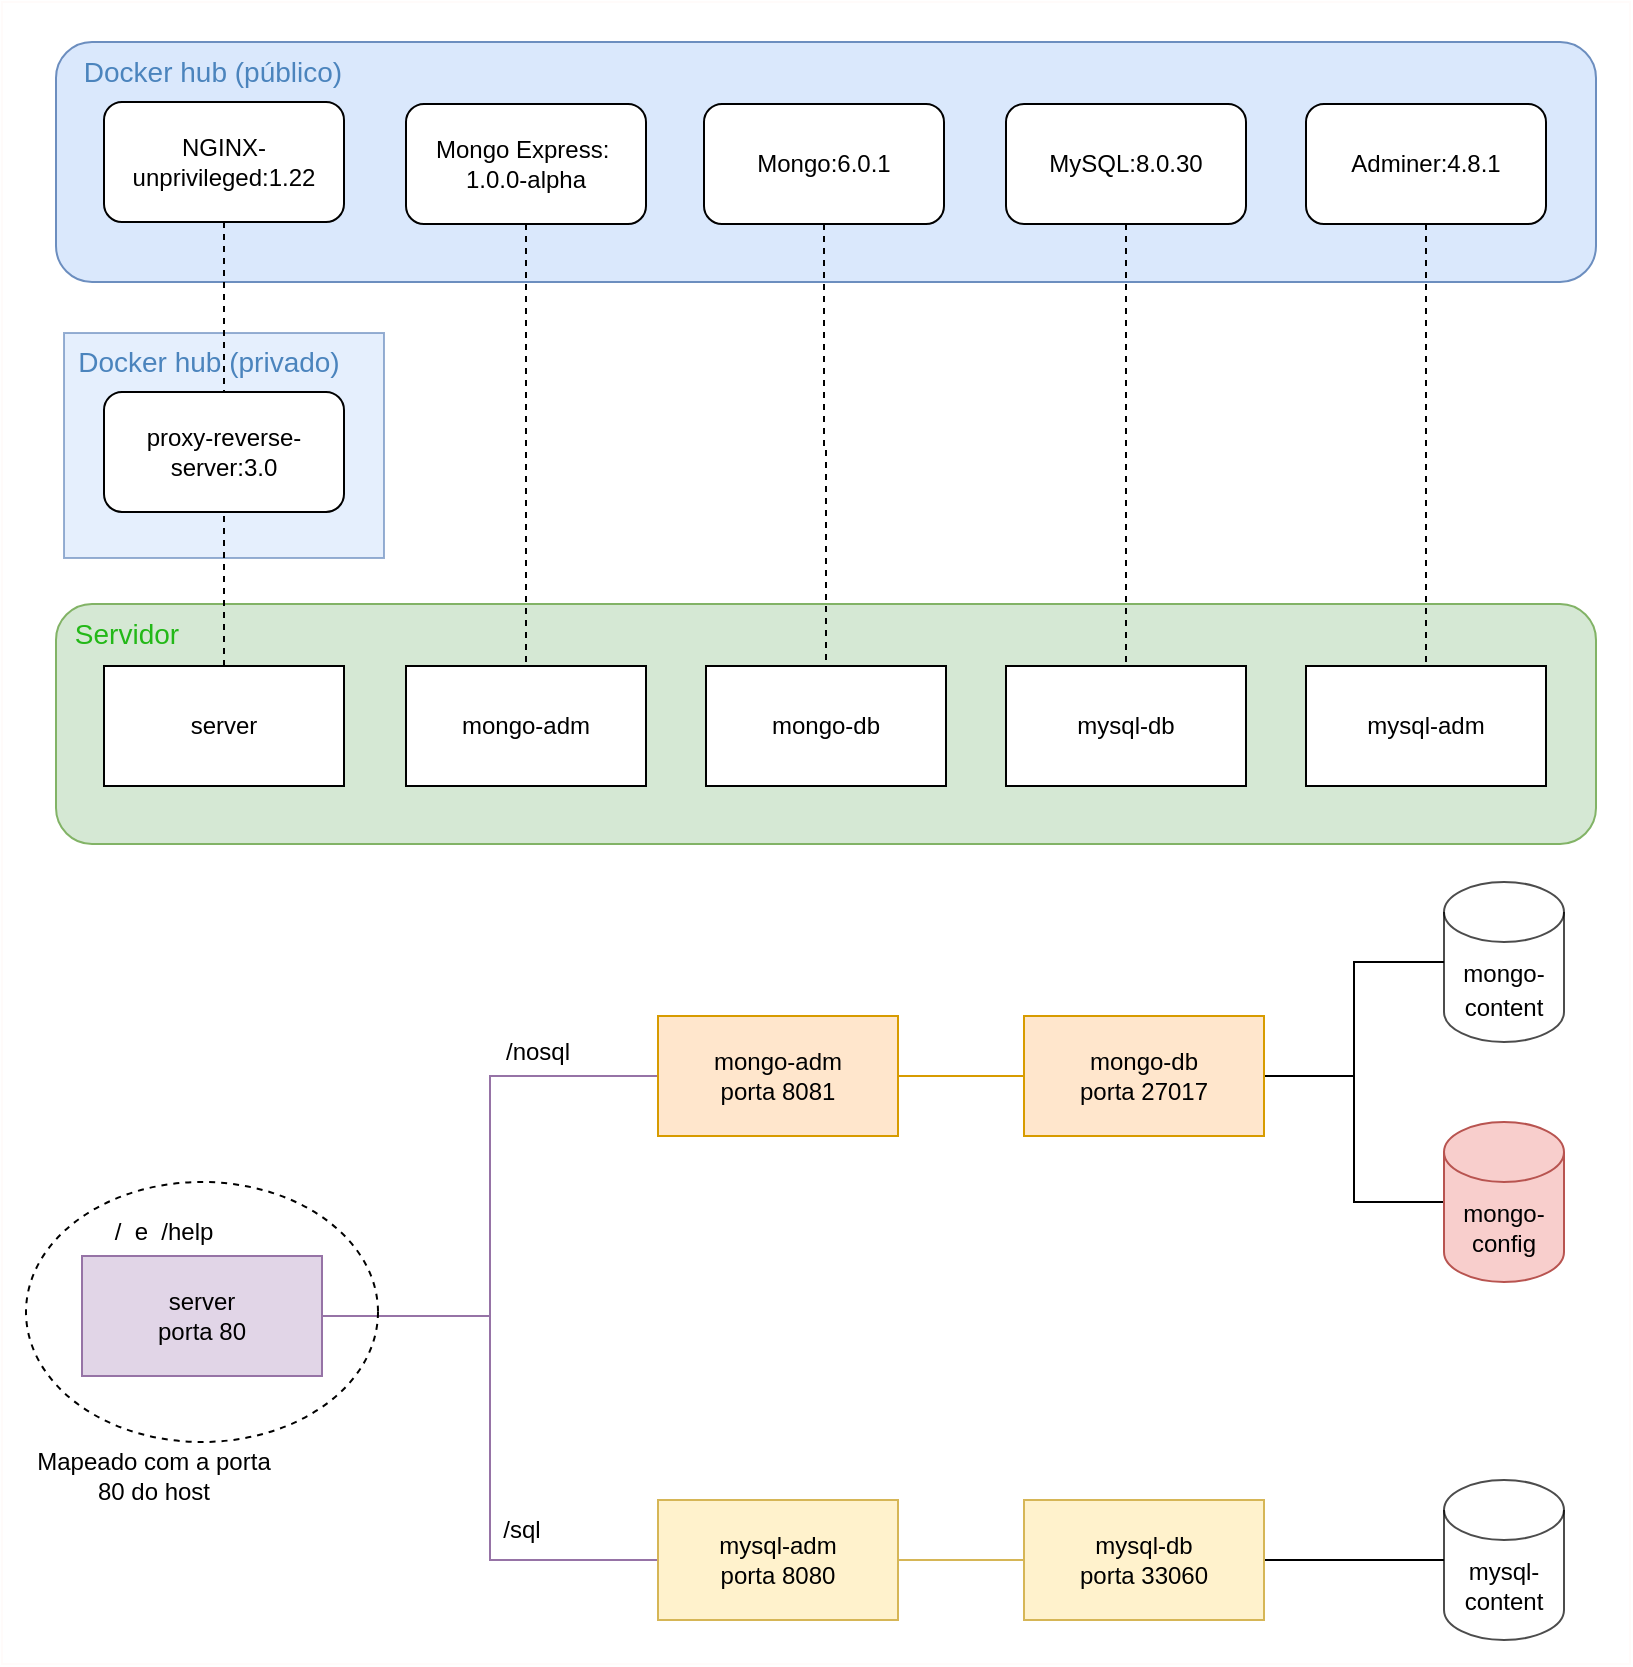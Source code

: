 <mxfile version="20.4.1" type="device"><diagram id="Ygnp0a37fsV2spc4sxjX" name="Página-1"><mxGraphModel dx="3076" dy="794" grid="1" gridSize="10" guides="1" tooltips="1" connect="1" arrows="1" fold="1" page="1" pageScale="1" pageWidth="827" pageHeight="1169" math="0" shadow="0"><root><mxCell id="0"/><mxCell id="1" parent="0"/><mxCell id="X-1yf67UXr2jABJZDoQc-18" value="" style="rounded=1;whiteSpace=wrap;html=1;fillColor=#dae8fc;strokeColor=#6c8ebf;" parent="1" vertex="1"><mxGeometry x="-1627" y="70" width="770" height="120" as="geometry"/></mxCell><mxCell id="X-1yf67UXr2jABJZDoQc-20" value="" style="rounded=1;whiteSpace=wrap;html=1;fillColor=#d5e8d4;strokeColor=#82b366;" parent="1" vertex="1"><mxGeometry x="-1627" y="351" width="770" height="120" as="geometry"/></mxCell><mxCell id="X-1yf67UXr2jABJZDoQc-23" value="mysql-adm" style="rounded=0;whiteSpace=wrap;html=1;" parent="1" vertex="1"><mxGeometry x="-1002" y="382" width="120" height="60" as="geometry"/></mxCell><mxCell id="X-1yf67UXr2jABJZDoQc-24" value="mongo-adm" style="rounded=0;whiteSpace=wrap;html=1;" parent="1" vertex="1"><mxGeometry x="-1452" y="382" width="120" height="60" as="geometry"/></mxCell><mxCell id="X-1yf67UXr2jABJZDoQc-25" value="mysql-db" style="rounded=0;whiteSpace=wrap;html=1;" parent="1" vertex="1"><mxGeometry x="-1152" y="382" width="120" height="60" as="geometry"/></mxCell><mxCell id="X-1yf67UXr2jABJZDoQc-26" value="mongo-db" style="rounded=0;whiteSpace=wrap;html=1;" parent="1" vertex="1"><mxGeometry x="-1302" y="382" width="120" height="60" as="geometry"/></mxCell><mxCell id="X-1yf67UXr2jABJZDoQc-73" style="edgeStyle=orthogonalEdgeStyle;rounded=0;orthogonalLoop=1;jettySize=auto;html=1;dashed=1;fontSize=14;fontColor=#AD9445;endArrow=none;endFill=0;" parent="1" source="X-1yf67UXr2jABJZDoQc-30" target="X-1yf67UXr2jABJZDoQc-26" edge="1"><mxGeometry relative="1" as="geometry"/></mxCell><mxCell id="X-1yf67UXr2jABJZDoQc-30" value="Mongo:6.0.1" style="rounded=1;whiteSpace=wrap;html=1;" parent="1" vertex="1"><mxGeometry x="-1303" y="101" width="120" height="60" as="geometry"/></mxCell><mxCell id="X-1yf67UXr2jABJZDoQc-72" style="edgeStyle=orthogonalEdgeStyle;rounded=0;orthogonalLoop=1;jettySize=auto;html=1;entryX=0.5;entryY=0;entryDx=0;entryDy=0;dashed=1;fontSize=14;fontColor=#AD9445;endArrow=none;endFill=0;" parent="1" source="X-1yf67UXr2jABJZDoQc-32" target="X-1yf67UXr2jABJZDoQc-24" edge="1"><mxGeometry relative="1" as="geometry"/></mxCell><mxCell id="X-1yf67UXr2jABJZDoQc-32" value="Mongo Express:&amp;nbsp; 1.0.0-alpha" style="rounded=1;whiteSpace=wrap;html=1;" parent="1" vertex="1"><mxGeometry x="-1452" y="101" width="120" height="60" as="geometry"/></mxCell><mxCell id="X-1yf67UXr2jABJZDoQc-74" style="edgeStyle=orthogonalEdgeStyle;rounded=0;orthogonalLoop=1;jettySize=auto;html=1;dashed=1;fontSize=14;fontColor=#AD9445;endArrow=none;endFill=0;" parent="1" source="X-1yf67UXr2jABJZDoQc-34" target="X-1yf67UXr2jABJZDoQc-25" edge="1"><mxGeometry relative="1" as="geometry"/></mxCell><mxCell id="X-1yf67UXr2jABJZDoQc-34" value="MySQL:8.0.30" style="rounded=1;whiteSpace=wrap;html=1;" parent="1" vertex="1"><mxGeometry x="-1152" y="101" width="120" height="60" as="geometry"/></mxCell><mxCell id="X-1yf67UXr2jABJZDoQc-75" style="edgeStyle=orthogonalEdgeStyle;rounded=0;orthogonalLoop=1;jettySize=auto;html=1;dashed=1;fontSize=14;fontColor=#AD9445;endArrow=none;endFill=0;" parent="1" source="X-1yf67UXr2jABJZDoQc-36" target="X-1yf67UXr2jABJZDoQc-23" edge="1"><mxGeometry relative="1" as="geometry"/></mxCell><mxCell id="X-1yf67UXr2jABJZDoQc-36" value="Adminer:4.8.1" style="rounded=1;whiteSpace=wrap;html=1;" parent="1" vertex="1"><mxGeometry x="-1002" y="101" width="120" height="60" as="geometry"/></mxCell><mxCell id="X-1yf67UXr2jABJZDoQc-43" style="edgeStyle=orthogonalEdgeStyle;rounded=0;orthogonalLoop=1;jettySize=auto;html=1;entryX=0;entryY=0.5;entryDx=0;entryDy=0;endArrow=none;endFill=0;fillColor=#e1d5e7;strokeColor=#9673a6;" parent="1" source="X-1yf67UXr2jABJZDoQc-38" target="X-1yf67UXr2jABJZDoQc-39" edge="1"><mxGeometry relative="1" as="geometry"/></mxCell><mxCell id="X-1yf67UXr2jABJZDoQc-44" style="edgeStyle=orthogonalEdgeStyle;rounded=0;orthogonalLoop=1;jettySize=auto;html=1;entryX=0;entryY=0.5;entryDx=0;entryDy=0;endArrow=none;endFill=0;fillColor=#e1d5e7;strokeColor=#9673a6;" parent="1" source="X-1yf67UXr2jABJZDoQc-38" target="X-1yf67UXr2jABJZDoQc-42" edge="1"><mxGeometry relative="1" as="geometry"/></mxCell><mxCell id="X-1yf67UXr2jABJZDoQc-38" value="server&lt;br&gt;porta 80" style="rounded=0;whiteSpace=wrap;html=1;fillColor=#e1d5e7;strokeColor=#9673a6;" parent="1" vertex="1"><mxGeometry x="-1614" y="677" width="120" height="60" as="geometry"/></mxCell><mxCell id="X-1yf67UXr2jABJZDoQc-45" style="edgeStyle=orthogonalEdgeStyle;rounded=0;orthogonalLoop=1;jettySize=auto;html=1;endArrow=none;endFill=0;fillColor=#ffe6cc;strokeColor=#d79b00;" parent="1" source="X-1yf67UXr2jABJZDoQc-39" target="X-1yf67UXr2jABJZDoQc-40" edge="1"><mxGeometry relative="1" as="geometry"/></mxCell><mxCell id="X-1yf67UXr2jABJZDoQc-39" value="mongo-adm&lt;br&gt;porta 8081" style="rounded=0;whiteSpace=wrap;html=1;fillColor=#ffe6cc;strokeColor=#d79b00;" parent="1" vertex="1"><mxGeometry x="-1326" y="557" width="120" height="60" as="geometry"/></mxCell><mxCell id="X-1yf67UXr2jABJZDoQc-78" style="edgeStyle=orthogonalEdgeStyle;rounded=0;orthogonalLoop=1;jettySize=auto;html=1;fontSize=12;fontColor=#000000;endArrow=none;endFill=0;" parent="1" source="X-1yf67UXr2jABJZDoQc-40" target="X-1yf67UXr2jABJZDoQc-77" edge="1"><mxGeometry relative="1" as="geometry"/></mxCell><mxCell id="h_QsurB7pQFtnAZpfpJl-2" style="edgeStyle=orthogonalEdgeStyle;rounded=0;orthogonalLoop=1;jettySize=auto;html=1;entryX=0;entryY=0.5;entryDx=0;entryDy=0;entryPerimeter=0;endArrow=none;endFill=0;" parent="1" source="X-1yf67UXr2jABJZDoQc-40" target="h_QsurB7pQFtnAZpfpJl-1" edge="1"><mxGeometry relative="1" as="geometry"/></mxCell><mxCell id="X-1yf67UXr2jABJZDoQc-40" value="mongo-db&lt;br&gt;porta 27017" style="rounded=0;whiteSpace=wrap;html=1;fillColor=#ffe6cc;strokeColor=#d79b00;" parent="1" vertex="1"><mxGeometry x="-1143" y="557" width="120" height="60" as="geometry"/></mxCell><mxCell id="X-1yf67UXr2jABJZDoQc-80" style="edgeStyle=orthogonalEdgeStyle;rounded=0;orthogonalLoop=1;jettySize=auto;html=1;entryX=0;entryY=0.5;entryDx=0;entryDy=0;entryPerimeter=0;fontSize=12;fontColor=#000000;endArrow=none;endFill=0;" parent="1" source="X-1yf67UXr2jABJZDoQc-41" target="X-1yf67UXr2jABJZDoQc-79" edge="1"><mxGeometry relative="1" as="geometry"/></mxCell><mxCell id="X-1yf67UXr2jABJZDoQc-41" value="mysql-db&lt;br&gt;porta 33060" style="rounded=0;whiteSpace=wrap;html=1;fillColor=#fff2cc;strokeColor=#d6b656;" parent="1" vertex="1"><mxGeometry x="-1143" y="799" width="120" height="60" as="geometry"/></mxCell><mxCell id="X-1yf67UXr2jABJZDoQc-46" style="edgeStyle=orthogonalEdgeStyle;rounded=0;orthogonalLoop=1;jettySize=auto;html=1;endArrow=none;endFill=0;fillColor=#fff2cc;strokeColor=#d6b656;" parent="1" source="X-1yf67UXr2jABJZDoQc-42" target="X-1yf67UXr2jABJZDoQc-41" edge="1"><mxGeometry relative="1" as="geometry"/></mxCell><mxCell id="X-1yf67UXr2jABJZDoQc-42" value="mysql-adm&lt;br&gt;porta 8080" style="rounded=0;whiteSpace=wrap;html=1;fillColor=#fff2cc;strokeColor=#d6b656;" parent="1" vertex="1"><mxGeometry x="-1326" y="799" width="120" height="60" as="geometry"/></mxCell><mxCell id="X-1yf67UXr2jABJZDoQc-51" value="/nosql" style="text;html=1;align=center;verticalAlign=middle;whiteSpace=wrap;rounded=0;" parent="1" vertex="1"><mxGeometry x="-1416" y="560" width="60" height="30" as="geometry"/></mxCell><mxCell id="X-1yf67UXr2jABJZDoQc-52" value="/sql" style="text;html=1;align=center;verticalAlign=middle;whiteSpace=wrap;rounded=0;" parent="1" vertex="1"><mxGeometry x="-1424" y="799" width="60" height="30" as="geometry"/></mxCell><mxCell id="X-1yf67UXr2jABJZDoQc-53" value="&lt;span style=&quot;font-weight: normal;&quot;&gt;Docker hub (público)&lt;/span&gt;" style="text;html=1;strokeColor=none;fillColor=none;align=center;verticalAlign=middle;whiteSpace=wrap;rounded=0;fontColor=#4B84BD;fontStyle=1;fontSize=14;" parent="1" vertex="1"><mxGeometry x="-1628" y="70" width="159" height="30" as="geometry"/></mxCell><mxCell id="X-1yf67UXr2jABJZDoQc-54" value="&lt;font style=&quot;font-weight: normal;&quot;&gt;Servidor&lt;/font&gt;" style="text;html=1;strokeColor=none;fillColor=none;align=center;verticalAlign=middle;whiteSpace=wrap;rounded=0;fontColor=#23B818;fontStyle=1;fontSize=14;" parent="1" vertex="1"><mxGeometry x="-1626" y="351" width="69" height="30" as="geometry"/></mxCell><mxCell id="X-1yf67UXr2jABJZDoQc-64" value="" style="rounded=0;whiteSpace=wrap;html=1;fontSize=14;fillColor=#dae8fc;opacity=70;strokeColor=#6c8ebf;" parent="1" vertex="1"><mxGeometry x="-1623" y="215.5" width="160" height="112.5" as="geometry"/></mxCell><mxCell id="X-1yf67UXr2jABJZDoQc-65" value="proxy-reverse-server:3.0" style="rounded=1;whiteSpace=wrap;html=1;" parent="1" vertex="1"><mxGeometry x="-1603" y="245" width="120" height="60" as="geometry"/></mxCell><mxCell id="X-1yf67UXr2jABJZDoQc-66" value="&lt;span style=&quot;font-weight: normal;&quot;&gt;Docker hub (privado)&lt;/span&gt;" style="text;html=1;strokeColor=none;fillColor=none;align=center;verticalAlign=middle;whiteSpace=wrap;rounded=0;fontColor=#4B84BD;fontStyle=1;fontSize=14;" parent="1" vertex="1"><mxGeometry x="-1630" y="215" width="159" height="30" as="geometry"/></mxCell><mxCell id="X-1yf67UXr2jABJZDoQc-69" style="edgeStyle=orthogonalEdgeStyle;rounded=0;orthogonalLoop=1;jettySize=auto;html=1;entryX=0.5;entryY=1;entryDx=0;entryDy=0;dashed=1;fontSize=14;fontColor=#AD9445;endArrow=none;endFill=0;" parent="1" source="X-1yf67UXr2jABJZDoQc-68" target="X-1yf67UXr2jABJZDoQc-65" edge="1"><mxGeometry relative="1" as="geometry"/></mxCell><mxCell id="X-1yf67UXr2jABJZDoQc-68" value="server" style="rounded=0;whiteSpace=wrap;html=1;" parent="1" vertex="1"><mxGeometry x="-1603" y="382" width="120" height="60" as="geometry"/></mxCell><mxCell id="X-1yf67UXr2jABJZDoQc-71" style="edgeStyle=orthogonalEdgeStyle;rounded=0;orthogonalLoop=1;jettySize=auto;html=1;entryX=0.5;entryY=0;entryDx=0;entryDy=0;dashed=1;fontSize=14;fontColor=#AD9445;endArrow=none;endFill=0;" parent="1" source="X-1yf67UXr2jABJZDoQc-70" target="X-1yf67UXr2jABJZDoQc-65" edge="1"><mxGeometry relative="1" as="geometry"/></mxCell><mxCell id="X-1yf67UXr2jABJZDoQc-70" value="NGINX-unprivileged:1.22" style="rounded=1;whiteSpace=wrap;html=1;" parent="1" vertex="1"><mxGeometry x="-1603" y="100" width="120" height="60" as="geometry"/></mxCell><mxCell id="X-1yf67UXr2jABJZDoQc-77" value="&lt;font style=&quot;font-size: 12px;&quot; color=&quot;#000000&quot;&gt;mongo-content&lt;/font&gt;" style="shape=cylinder3;whiteSpace=wrap;html=1;boundedLbl=1;backgroundOutline=1;size=15;fontSize=14;fontColor=#23B818;fillColor=default;opacity=70;" parent="1" vertex="1"><mxGeometry x="-933" y="490" width="60" height="80" as="geometry"/></mxCell><mxCell id="X-1yf67UXr2jABJZDoQc-79" value="mysql-content" style="shape=cylinder3;whiteSpace=wrap;html=1;boundedLbl=1;backgroundOutline=1;size=15;fontSize=12;fontColor=#000000;fillColor=default;opacity=70;" parent="1" vertex="1"><mxGeometry x="-933" y="789" width="60" height="80" as="geometry"/></mxCell><mxCell id="h_QsurB7pQFtnAZpfpJl-1" value="mongo-config" style="shape=cylinder3;whiteSpace=wrap;html=1;boundedLbl=1;backgroundOutline=1;size=15;fillColor=#f8cecc;strokeColor=#b85450;" parent="1" vertex="1"><mxGeometry x="-933" y="610" width="60" height="80" as="geometry"/></mxCell><mxCell id="h_QsurB7pQFtnAZpfpJl-3" value="" style="rounded=0;whiteSpace=wrap;html=1;fillColor=none;strokeColor=#FFFBFA;" parent="1" vertex="1"><mxGeometry x="-1654" y="50" width="814" height="831" as="geometry"/></mxCell><mxCell id="gXOPw9IxuxlPr_4OuniG-2" value="/&amp;nbsp; e&amp;nbsp; /help" style="text;html=1;strokeColor=none;fillColor=none;align=center;verticalAlign=middle;whiteSpace=wrap;rounded=0;" vertex="1" parent="1"><mxGeometry x="-1603" y="650" width="60" height="30" as="geometry"/></mxCell><mxCell id="gXOPw9IxuxlPr_4OuniG-4" value="" style="ellipse;whiteSpace=wrap;html=1;dashed=1;fillColor=none;" vertex="1" parent="1"><mxGeometry x="-1642" y="640" width="176" height="130" as="geometry"/></mxCell><mxCell id="gXOPw9IxuxlPr_4OuniG-5" value="Mapeado com a porta 80 do host" style="text;html=1;strokeColor=none;fillColor=none;align=center;verticalAlign=middle;whiteSpace=wrap;rounded=0;dashed=1;" vertex="1" parent="1"><mxGeometry x="-1638" y="772" width="120" height="30" as="geometry"/></mxCell></root></mxGraphModel></diagram></mxfile>